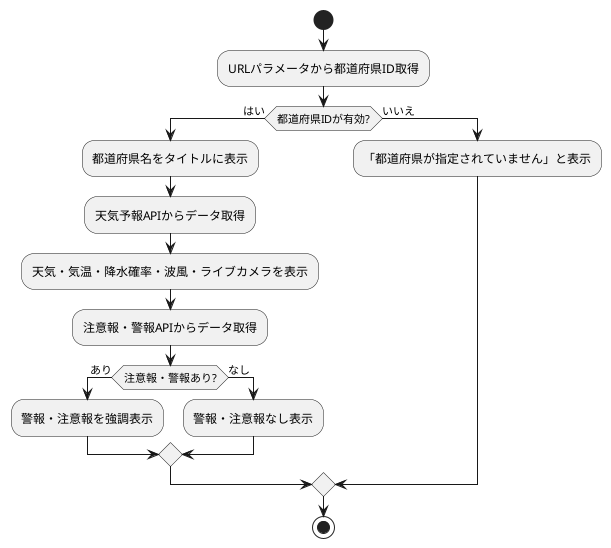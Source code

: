 @startuml  k
' 都道府県ごとの天気・気象情報表示アクティビティ図
start
:URLパラメータから都道府県ID取得;
if (都道府県IDが有効?) then (はい)
  :都道府県名をタイトルに表示;
  :天気予報APIからデータ取得;
  :天気・気温・降水確率・波風・ライブカメラを表示;
  :注意報・警報APIからデータ取得;
  if (注意報・警報あり?) then (あり)
    :警報・注意報を強調表示;
  else (なし)
    :警報・注意報なし表示;
  endif
else (いいえ)
  :「都道府県が指定されていません」と表示;
endif
stop
@enduml

'-----------------------------
' アクティビティ図
'-----------------------------
@startuml activity
start
:URLパラメータから都道府県ID取得;
if (都道府県IDが有効?) then (はい)
  :都道府県名をタイトルに表示;
  :天気予報APIからデータ取得;
  :天気・気温・降水確率・波風・ライブカメラを表示;
  :注意報・警報APIからデータ取得;
  if (注意報・警報あり?) then (あり)
    :警報・注意報を強調表示;
  else (なし)
    :警報・注意報なし表示;
  endif
else (いいえ)
  :「都道府県が指定されていません」と表示;
endif
stop
@enduml

'-----------------------------
' クラス図
'-----------------------------
@startuml class
class Prefecture {
  +code: String
  +name: String
}
class WeatherData {
  +date: Date
  +weather: String
  +temperatureMin: String
  +temperatureMax: String
  +pop: String
  +wave: String
  +wind: String
}
class WeatherApiClient {
  +getWeatherData(prefCode: String): WeatherData[]
  +getWarningData(prefCode: String): String
}
Prefecture "1" -- "*" WeatherData
WeatherApiClient ..> Prefecture
WeatherApiClient ..> WeatherData
@enduml

'-----------------------------
' ユースケース図
'-----------------------------
@startuml usecase
actor User
rectangle "天気・気象予報システム" {
  User -- (都道府県を選択)
  User -- (天気情報を閲覧)
  User -- (ライブカメラを見る)
  User -- (注意報・警報を確認)
  (都道府県を選択) ..> (天気情報を閲覧)
  (都道府県を選択) ..> (ライブカメラを見る)
  (都道府県を選択) ..> (注意報・警報を確認)
}
@enduml

'-----------------------------
' シーケンス図
'-----------------------------
@startuml sequence
actor User
participant "pref.html" as View
participant "気象庁WebAPI" as API
User -> View: 都道府県を選択
View -> API: getWeatherData(prefCode)
API --> View: 天気・気温・降水確率・波風データ
View -> API: getWarningData(prefCode)
API --> View: 注意報・警報データ
View -> User: 天気・気象情報を表示
@enduml
